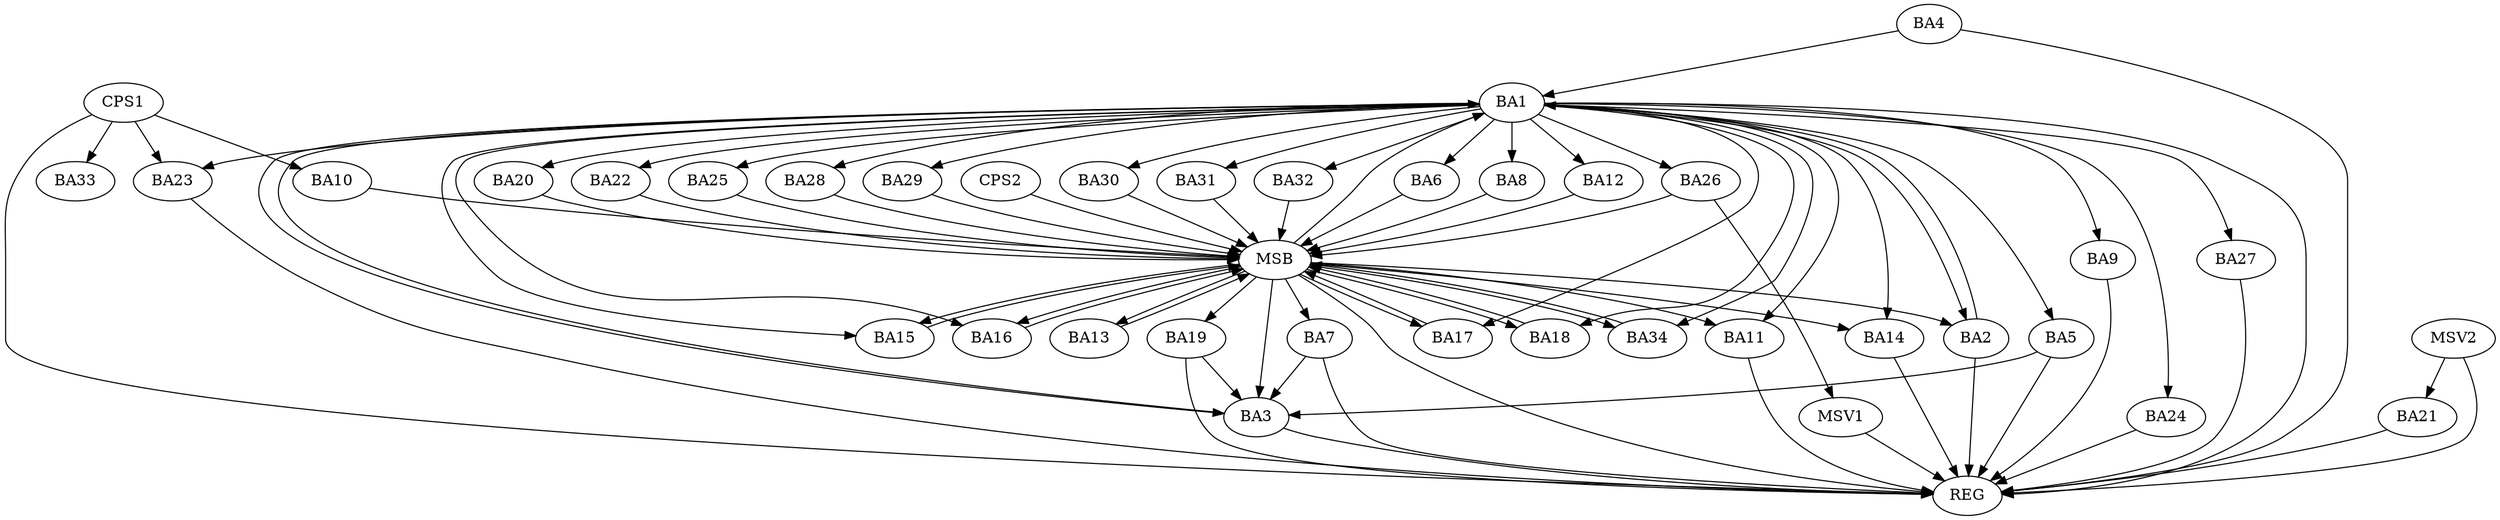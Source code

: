 strict digraph G {
  BA1 [ label="BA1" ];
  BA2 [ label="BA2" ];
  BA3 [ label="BA3" ];
  BA4 [ label="BA4" ];
  BA5 [ label="BA5" ];
  BA6 [ label="BA6" ];
  BA7 [ label="BA7" ];
  BA8 [ label="BA8" ];
  BA9 [ label="BA9" ];
  BA10 [ label="BA10" ];
  BA11 [ label="BA11" ];
  BA12 [ label="BA12" ];
  BA13 [ label="BA13" ];
  BA14 [ label="BA14" ];
  BA15 [ label="BA15" ];
  BA16 [ label="BA16" ];
  BA17 [ label="BA17" ];
  BA18 [ label="BA18" ];
  BA19 [ label="BA19" ];
  BA20 [ label="BA20" ];
  BA21 [ label="BA21" ];
  BA22 [ label="BA22" ];
  BA23 [ label="BA23" ];
  BA24 [ label="BA24" ];
  BA25 [ label="BA25" ];
  BA26 [ label="BA26" ];
  BA27 [ label="BA27" ];
  BA28 [ label="BA28" ];
  BA29 [ label="BA29" ];
  BA30 [ label="BA30" ];
  BA31 [ label="BA31" ];
  BA32 [ label="BA32" ];
  BA33 [ label="BA33" ];
  BA34 [ label="BA34" ];
  CPS1 [ label="CPS1" ];
  CPS2 [ label="CPS2" ];
  REG [ label="REG" ];
  MSB [ label="MSB" ];
  MSV1 [ label="MSV1" ];
  MSV2 [ label="MSV2" ];
  BA1 -> BA2;
  BA2 -> BA1;
  BA3 -> BA1;
  BA4 -> BA1;
  BA5 -> BA3;
  BA7 -> BA3;
  BA19 -> BA3;
  CPS1 -> BA10;
  CPS1 -> BA23;
  CPS1 -> BA33;
  BA1 -> REG;
  BA2 -> REG;
  BA3 -> REG;
  BA4 -> REG;
  BA5 -> REG;
  BA7 -> REG;
  BA9 -> REG;
  BA11 -> REG;
  BA14 -> REG;
  BA19 -> REG;
  BA21 -> REG;
  BA23 -> REG;
  BA24 -> REG;
  BA27 -> REG;
  CPS1 -> REG;
  BA6 -> MSB;
  MSB -> BA1;
  MSB -> REG;
  BA8 -> MSB;
  MSB -> BA7;
  BA10 -> MSB;
  BA12 -> MSB;
  MSB -> BA2;
  BA13 -> MSB;
  BA15 -> MSB;
  MSB -> BA13;
  BA16 -> MSB;
  BA17 -> MSB;
  BA18 -> MSB;
  MSB -> BA16;
  BA20 -> MSB;
  MSB -> BA14;
  BA22 -> MSB;
  MSB -> BA3;
  BA25 -> MSB;
  BA26 -> MSB;
  MSB -> BA18;
  BA28 -> MSB;
  BA29 -> MSB;
  MSB -> BA17;
  BA30 -> MSB;
  BA31 -> MSB;
  MSB -> BA11;
  BA32 -> MSB;
  MSB -> BA19;
  BA34 -> MSB;
  CPS2 -> MSB;
  MSB -> BA15;
  MSB -> BA34;
  BA1 -> BA30;
  BA1 -> BA31;
  BA1 -> BA32;
  BA1 -> BA5;
  BA1 -> BA8;
  BA1 -> BA25;
  BA1 -> BA9;
  BA1 -> BA11;
  BA1 -> BA6;
  BA1 -> BA12;
  BA1 -> BA22;
  BA1 -> BA28;
  BA1 -> BA14;
  BA1 -> BA20;
  BA1 -> BA23;
  BA1 -> BA34;
  BA1 -> BA16;
  BA1 -> BA15;
  BA1 -> BA27;
  BA1 -> BA3;
  BA1 -> BA17;
  BA1 -> BA26;
  BA1 -> BA29;
  BA1 -> BA18;
  BA1 -> BA24;
  BA26 -> MSV1;
  MSV1 -> REG;
  MSV2 -> BA21;
  MSV2 -> REG;
}
